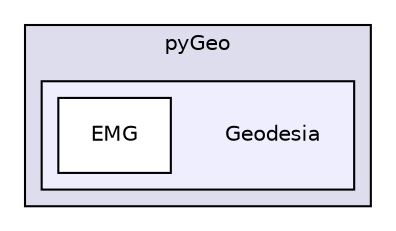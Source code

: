 digraph "/home/toni/Dropbox/pyGeo/Geodesia" {
  compound=true
  node [ fontsize="10", fontname="Helvetica"];
  edge [ labelfontsize="10", labelfontname="Helvetica"];
  subgraph clusterdir_e2627865121f9a1fcbd3858eeb7187ed {
    graph [ bgcolor="#ddddee", pencolor="black", label="pyGeo" fontname="Helvetica", fontsize="10", URL="dir_e2627865121f9a1fcbd3858eeb7187ed.html"]
  subgraph clusterdir_35649ec97b902c73f66d0b6bb21ebe5b {
    graph [ bgcolor="#eeeeff", pencolor="black", label="" URL="dir_35649ec97b902c73f66d0b6bb21ebe5b.html"];
    dir_35649ec97b902c73f66d0b6bb21ebe5b [shape=plaintext label="Geodesia"];
    dir_fb3cf0f7b25060feceb5851632e31eca [shape=box label="EMG" color="black" fillcolor="white" style="filled" URL="dir_fb3cf0f7b25060feceb5851632e31eca.html"];
  }
  }
}
